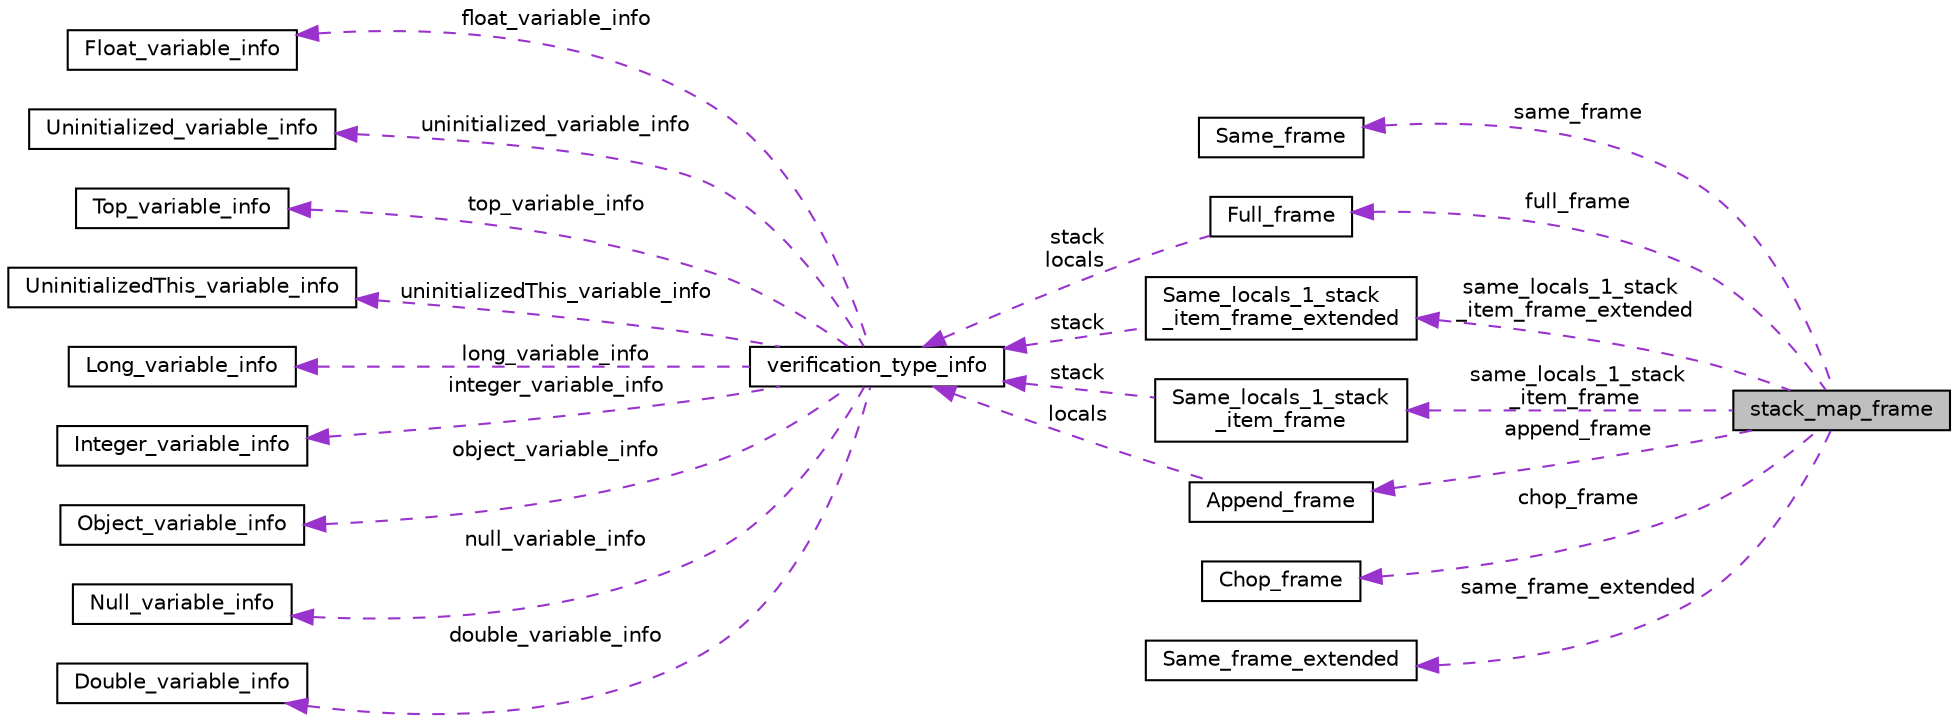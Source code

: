 digraph "stack_map_frame"
{
  edge [fontname="Helvetica",fontsize="10",labelfontname="Helvetica",labelfontsize="10"];
  node [fontname="Helvetica",fontsize="10",shape=record];
  rankdir="LR";
  Node1 [label="stack_map_frame",height=0.2,width=0.4,color="black", fillcolor="grey75", style="filled", fontcolor="black"];
  Node2 -> Node1 [dir="back",color="darkorchid3",fontsize="10",style="dashed",label=" same_frame" ,fontname="Helvetica"];
  Node2 [label="Same_frame",height=0.2,width=0.4,color="black", fillcolor="white", style="filled",URL="$structSame__frame.html"];
  Node3 -> Node1 [dir="back",color="darkorchid3",fontsize="10",style="dashed",label=" full_frame" ,fontname="Helvetica"];
  Node3 [label="Full_frame",height=0.2,width=0.4,color="black", fillcolor="white", style="filled",URL="$structFull__frame.html"];
  Node4 -> Node3 [dir="back",color="darkorchid3",fontsize="10",style="dashed",label=" stack\nlocals" ,fontname="Helvetica"];
  Node4 [label="verification_type_info",height=0.2,width=0.4,color="black", fillcolor="white", style="filled",URL="$structverification__type__info.html"];
  Node5 -> Node4 [dir="back",color="darkorchid3",fontsize="10",style="dashed",label=" float_variable_info" ,fontname="Helvetica"];
  Node5 [label="Float_variable_info",height=0.2,width=0.4,color="black", fillcolor="white", style="filled",URL="$structFloat__variable__info.html"];
  Node6 -> Node4 [dir="back",color="darkorchid3",fontsize="10",style="dashed",label=" uninitialized_variable_info" ,fontname="Helvetica"];
  Node6 [label="Uninitialized_variable_info",height=0.2,width=0.4,color="black", fillcolor="white", style="filled",URL="$structUninitialized__variable__info.html"];
  Node7 -> Node4 [dir="back",color="darkorchid3",fontsize="10",style="dashed",label=" top_variable_info" ,fontname="Helvetica"];
  Node7 [label="Top_variable_info",height=0.2,width=0.4,color="black", fillcolor="white", style="filled",URL="$structTop__variable__info.html"];
  Node8 -> Node4 [dir="back",color="darkorchid3",fontsize="10",style="dashed",label=" uninitializedThis_variable_info" ,fontname="Helvetica"];
  Node8 [label="UninitializedThis_variable_info",height=0.2,width=0.4,color="black", fillcolor="white", style="filled",URL="$structUninitializedThis__variable__info.html"];
  Node9 -> Node4 [dir="back",color="darkorchid3",fontsize="10",style="dashed",label=" long_variable_info" ,fontname="Helvetica"];
  Node9 [label="Long_variable_info",height=0.2,width=0.4,color="black", fillcolor="white", style="filled",URL="$structLong__variable__info.html"];
  Node10 -> Node4 [dir="back",color="darkorchid3",fontsize="10",style="dashed",label=" integer_variable_info" ,fontname="Helvetica"];
  Node10 [label="Integer_variable_info",height=0.2,width=0.4,color="black", fillcolor="white", style="filled",URL="$structInteger__variable__info.html"];
  Node11 -> Node4 [dir="back",color="darkorchid3",fontsize="10",style="dashed",label=" object_variable_info" ,fontname="Helvetica"];
  Node11 [label="Object_variable_info",height=0.2,width=0.4,color="black", fillcolor="white", style="filled",URL="$structObject__variable__info.html"];
  Node12 -> Node4 [dir="back",color="darkorchid3",fontsize="10",style="dashed",label=" null_variable_info" ,fontname="Helvetica"];
  Node12 [label="Null_variable_info",height=0.2,width=0.4,color="black", fillcolor="white", style="filled",URL="$structNull__variable__info.html"];
  Node13 -> Node4 [dir="back",color="darkorchid3",fontsize="10",style="dashed",label=" double_variable_info" ,fontname="Helvetica"];
  Node13 [label="Double_variable_info",height=0.2,width=0.4,color="black", fillcolor="white", style="filled",URL="$structDouble__variable__info.html"];
  Node14 -> Node1 [dir="back",color="darkorchid3",fontsize="10",style="dashed",label=" chop_frame" ,fontname="Helvetica"];
  Node14 [label="Chop_frame",height=0.2,width=0.4,color="black", fillcolor="white", style="filled",URL="$structChop__frame.html"];
  Node15 -> Node1 [dir="back",color="darkorchid3",fontsize="10",style="dashed",label=" same_locals_1_stack\l_item_frame_extended" ,fontname="Helvetica"];
  Node15 [label="Same_locals_1_stack\l_item_frame_extended",height=0.2,width=0.4,color="black", fillcolor="white", style="filled",URL="$structSame__locals__1__stack__item__frame__extended.html"];
  Node4 -> Node15 [dir="back",color="darkorchid3",fontsize="10",style="dashed",label=" stack" ,fontname="Helvetica"];
  Node16 -> Node1 [dir="back",color="darkorchid3",fontsize="10",style="dashed",label=" same_locals_1_stack\l_item_frame" ,fontname="Helvetica"];
  Node16 [label="Same_locals_1_stack\l_item_frame",height=0.2,width=0.4,color="black", fillcolor="white", style="filled",URL="$structSame__locals__1__stack__item__frame.html"];
  Node4 -> Node16 [dir="back",color="darkorchid3",fontsize="10",style="dashed",label=" stack" ,fontname="Helvetica"];
  Node17 -> Node1 [dir="back",color="darkorchid3",fontsize="10",style="dashed",label=" append_frame" ,fontname="Helvetica"];
  Node17 [label="Append_frame",height=0.2,width=0.4,color="black", fillcolor="white", style="filled",URL="$structAppend__frame.html"];
  Node4 -> Node17 [dir="back",color="darkorchid3",fontsize="10",style="dashed",label=" locals" ,fontname="Helvetica"];
  Node18 -> Node1 [dir="back",color="darkorchid3",fontsize="10",style="dashed",label=" same_frame_extended" ,fontname="Helvetica"];
  Node18 [label="Same_frame_extended",height=0.2,width=0.4,color="black", fillcolor="white", style="filled",URL="$structSame__frame__extended.html"];
}
